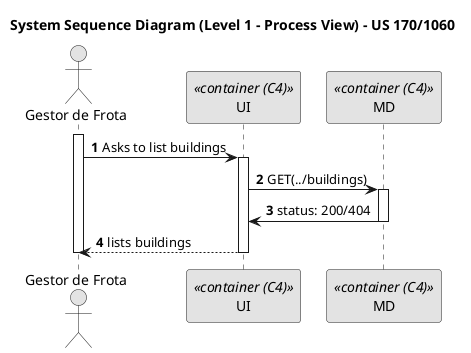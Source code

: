 @startuml
skinparam monochrome true
skinparam packageStyle rectangle
skinparam shadowing false
autonumber

title System Sequence Diagram (Level 1 - Process View) - US 170/1060


actor "Gestor de Frota" as actor
participant "UI" as UI <<container (C4)>>
participant "MD" as MD <<container (C4)>>

activate actor
actor -> UI: Asks to list buildings
activate UI
UI -> MD: GET(../buildings)
activate MD
UI <- MD: status: 200/404
deactivate MD
actor <-- UI: lists buildings
deactivate UI
deactivate actor



@enduml